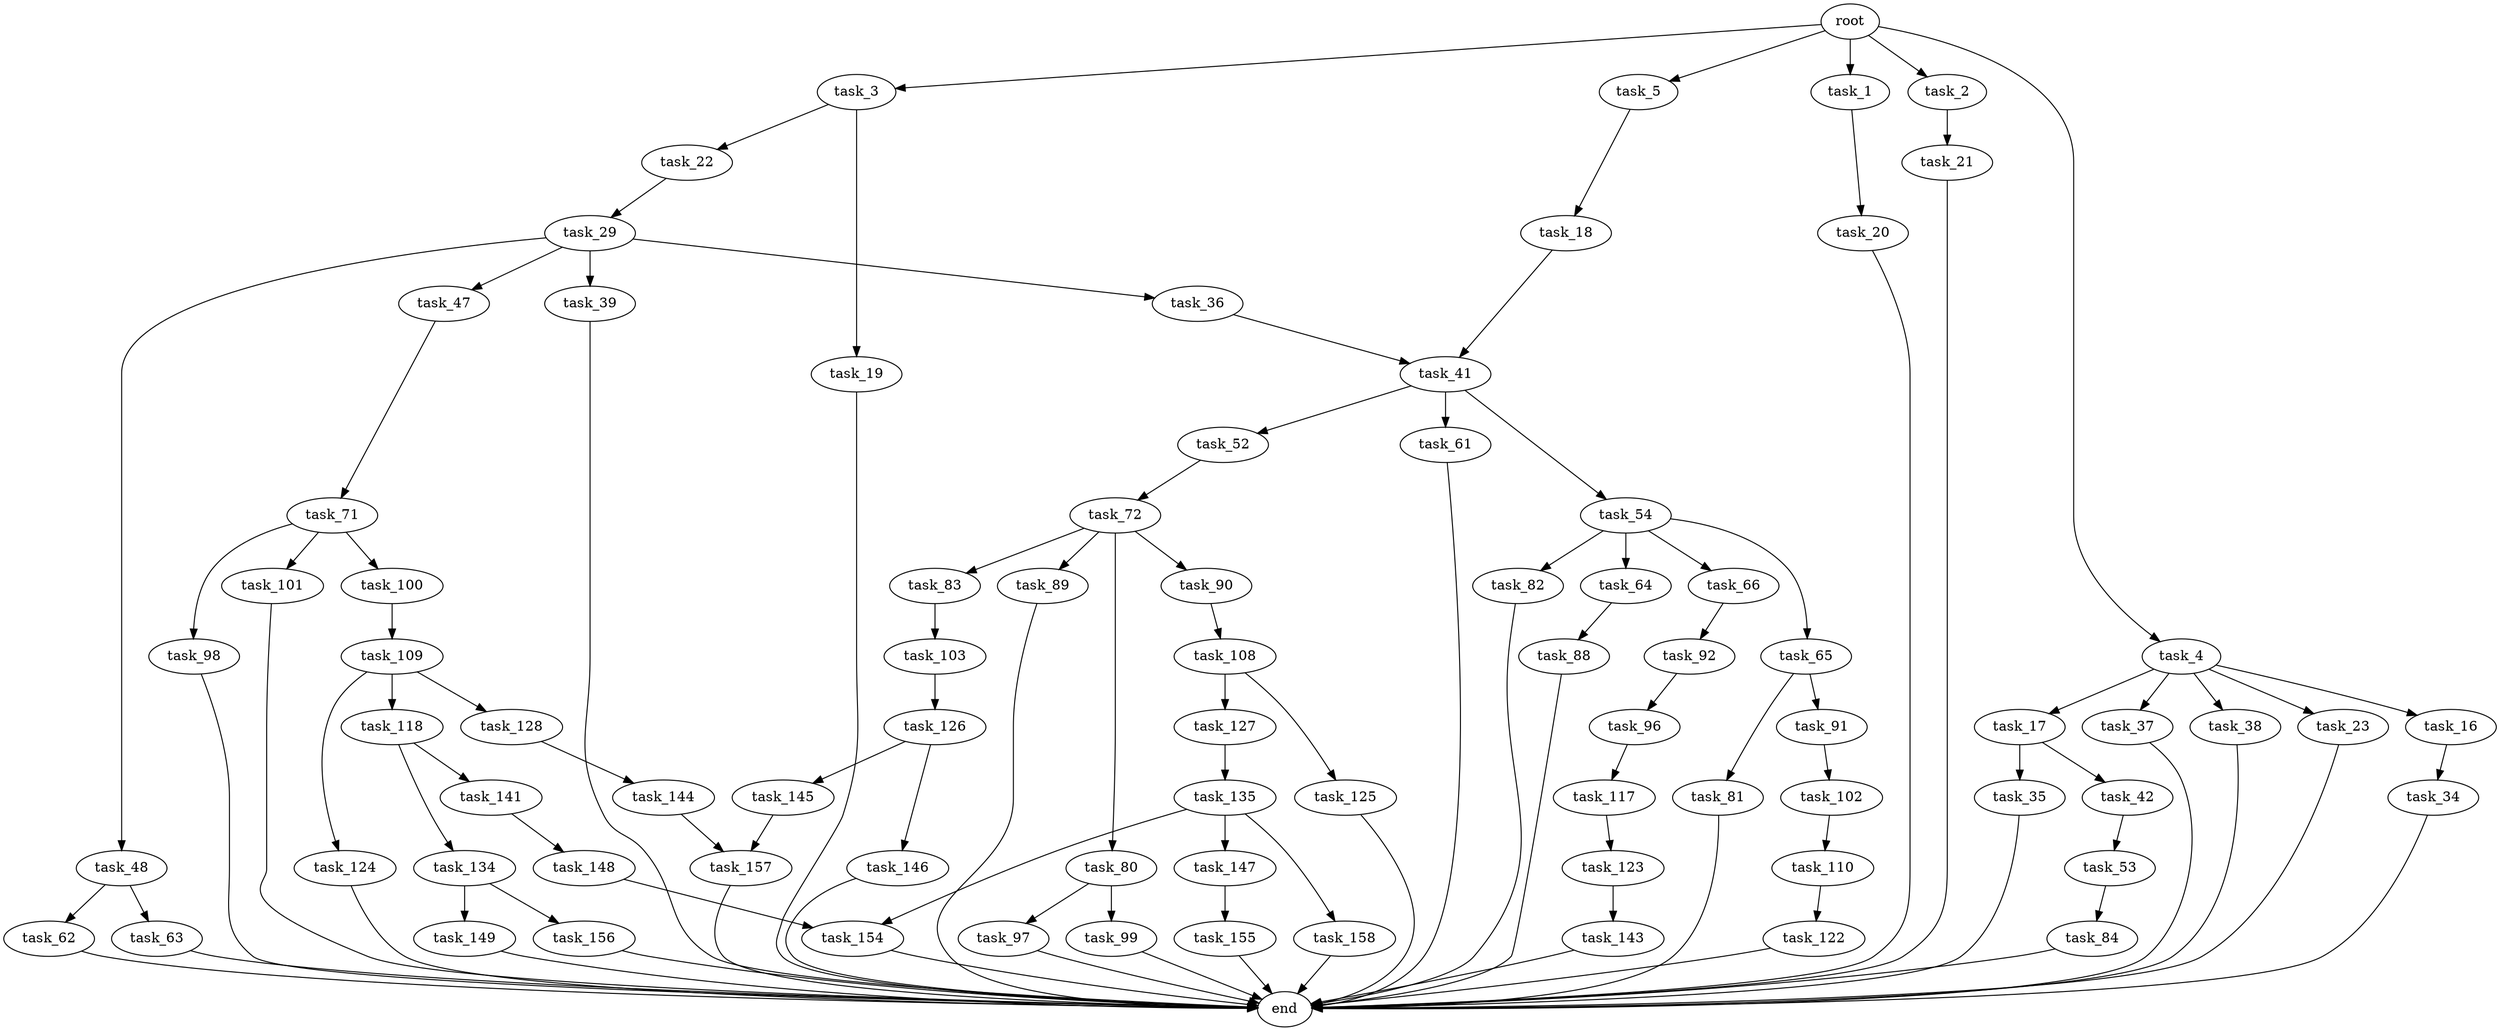 digraph G {
  root [size="0.000000"];
  task_1 [size="32976114760.000000"];
  task_2 [size="700210200.000000"];
  task_3 [size="46588088960.000000"];
  task_4 [size="1037439671784.000000"];
  task_5 [size="10373371280.000000"];
  task_16 [size="62690178136.000000"];
  task_17 [size="1073741824000.000000"];
  task_18 [size="10966936787.000000"];
  task_19 [size="34232416480.000000"];
  task_20 [size="42440893987.000000"];
  task_21 [size="18341701627.000000"];
  task_22 [size="833930684323.000000"];
  task_23 [size="231928233984.000000"];
  task_29 [size="549755813888.000000"];
  task_34 [size="44903858823.000000"];
  task_35 [size="201748512718.000000"];
  task_36 [size="1073741824000.000000"];
  task_37 [size="1130385063.000000"];
  task_38 [size="272629317083.000000"];
  task_39 [size="14677589152.000000"];
  task_41 [size="3276003174.000000"];
  task_42 [size="549755813888.000000"];
  task_47 [size="416845261488.000000"];
  task_48 [size="134217728000.000000"];
  task_52 [size="47606574242.000000"];
  task_53 [size="8589934592.000000"];
  task_54 [size="14827245739.000000"];
  task_61 [size="110199904525.000000"];
  task_62 [size="103212513194.000000"];
  task_63 [size="782757789696.000000"];
  task_64 [size="45378639817.000000"];
  task_65 [size="259052505883.000000"];
  task_66 [size="1501217299.000000"];
  task_71 [size="368293445632.000000"];
  task_72 [size="884470020.000000"];
  task_80 [size="343948716626.000000"];
  task_81 [size="368293445632.000000"];
  task_82 [size="28779047681.000000"];
  task_83 [size="484019857912.000000"];
  task_84 [size="1073741824000.000000"];
  task_88 [size="5859578060.000000"];
  task_89 [size="5183444736.000000"];
  task_90 [size="210887344707.000000"];
  task_91 [size="138834562763.000000"];
  task_92 [size="914050151651.000000"];
  task_96 [size="1430279531.000000"];
  task_97 [size="2036719061.000000"];
  task_98 [size="68719476736.000000"];
  task_99 [size="32426567795.000000"];
  task_100 [size="549755813888.000000"];
  task_101 [size="21025537624.000000"];
  task_102 [size="265367205406.000000"];
  task_103 [size="549755813888.000000"];
  task_108 [size="28991029248.000000"];
  task_109 [size="5655024822.000000"];
  task_110 [size="549755813888.000000"];
  task_117 [size="1073741824000.000000"];
  task_118 [size="68719476736.000000"];
  task_122 [size="898409505067.000000"];
  task_123 [size="6371598326.000000"];
  task_124 [size="68719476736.000000"];
  task_125 [size="4420148790.000000"];
  task_126 [size="549755813888.000000"];
  task_127 [size="348294190993.000000"];
  task_128 [size="63551150726.000000"];
  task_134 [size="31576975455.000000"];
  task_135 [size="782757789696.000000"];
  task_141 [size="575560784801.000000"];
  task_143 [size="68719476736.000000"];
  task_144 [size="93373916196.000000"];
  task_145 [size="134217728000.000000"];
  task_146 [size="68719476736.000000"];
  task_147 [size="755639169321.000000"];
  task_148 [size="6789844651.000000"];
  task_149 [size="458564063044.000000"];
  task_154 [size="24988984490.000000"];
  task_155 [size="98627015290.000000"];
  task_156 [size="32374122635.000000"];
  task_157 [size="3944637425.000000"];
  task_158 [size="3851845273.000000"];
  end [size="0.000000"];

  root -> task_1 [size="1.000000"];
  root -> task_2 [size="1.000000"];
  root -> task_3 [size="1.000000"];
  root -> task_4 [size="1.000000"];
  root -> task_5 [size="1.000000"];
  task_1 -> task_20 [size="33554432.000000"];
  task_2 -> task_21 [size="75497472.000000"];
  task_3 -> task_19 [size="838860800.000000"];
  task_3 -> task_22 [size="838860800.000000"];
  task_4 -> task_16 [size="838860800.000000"];
  task_4 -> task_17 [size="838860800.000000"];
  task_4 -> task_23 [size="838860800.000000"];
  task_4 -> task_37 [size="838860800.000000"];
  task_4 -> task_38 [size="838860800.000000"];
  task_5 -> task_18 [size="209715200.000000"];
  task_16 -> task_34 [size="301989888.000000"];
  task_17 -> task_35 [size="838860800.000000"];
  task_17 -> task_42 [size="838860800.000000"];
  task_18 -> task_41 [size="301989888.000000"];
  task_19 -> end [size="1.000000"];
  task_20 -> end [size="1.000000"];
  task_21 -> end [size="1.000000"];
  task_22 -> task_29 [size="679477248.000000"];
  task_23 -> end [size="1.000000"];
  task_29 -> task_36 [size="536870912.000000"];
  task_29 -> task_39 [size="536870912.000000"];
  task_29 -> task_47 [size="536870912.000000"];
  task_29 -> task_48 [size="536870912.000000"];
  task_34 -> end [size="1.000000"];
  task_35 -> end [size="1.000000"];
  task_36 -> task_41 [size="838860800.000000"];
  task_37 -> end [size="1.000000"];
  task_38 -> end [size="1.000000"];
  task_39 -> end [size="1.000000"];
  task_41 -> task_52 [size="301989888.000000"];
  task_41 -> task_54 [size="301989888.000000"];
  task_41 -> task_61 [size="301989888.000000"];
  task_42 -> task_53 [size="536870912.000000"];
  task_47 -> task_71 [size="411041792.000000"];
  task_48 -> task_62 [size="209715200.000000"];
  task_48 -> task_63 [size="209715200.000000"];
  task_52 -> task_72 [size="838860800.000000"];
  task_53 -> task_84 [size="33554432.000000"];
  task_54 -> task_64 [size="301989888.000000"];
  task_54 -> task_65 [size="301989888.000000"];
  task_54 -> task_66 [size="301989888.000000"];
  task_54 -> task_82 [size="301989888.000000"];
  task_61 -> end [size="1.000000"];
  task_62 -> end [size="1.000000"];
  task_63 -> end [size="1.000000"];
  task_64 -> task_88 [size="75497472.000000"];
  task_65 -> task_81 [size="209715200.000000"];
  task_65 -> task_91 [size="209715200.000000"];
  task_66 -> task_92 [size="33554432.000000"];
  task_71 -> task_98 [size="411041792.000000"];
  task_71 -> task_100 [size="411041792.000000"];
  task_71 -> task_101 [size="411041792.000000"];
  task_72 -> task_80 [size="33554432.000000"];
  task_72 -> task_83 [size="33554432.000000"];
  task_72 -> task_89 [size="33554432.000000"];
  task_72 -> task_90 [size="33554432.000000"];
  task_80 -> task_97 [size="679477248.000000"];
  task_80 -> task_99 [size="679477248.000000"];
  task_81 -> end [size="1.000000"];
  task_82 -> end [size="1.000000"];
  task_83 -> task_103 [size="411041792.000000"];
  task_84 -> end [size="1.000000"];
  task_88 -> end [size="1.000000"];
  task_89 -> end [size="1.000000"];
  task_90 -> task_108 [size="301989888.000000"];
  task_91 -> task_102 [size="209715200.000000"];
  task_92 -> task_96 [size="679477248.000000"];
  task_96 -> task_117 [size="33554432.000000"];
  task_97 -> end [size="1.000000"];
  task_98 -> end [size="1.000000"];
  task_99 -> end [size="1.000000"];
  task_100 -> task_109 [size="536870912.000000"];
  task_101 -> end [size="1.000000"];
  task_102 -> task_110 [size="536870912.000000"];
  task_103 -> task_126 [size="536870912.000000"];
  task_108 -> task_125 [size="75497472.000000"];
  task_108 -> task_127 [size="75497472.000000"];
  task_109 -> task_118 [size="301989888.000000"];
  task_109 -> task_124 [size="301989888.000000"];
  task_109 -> task_128 [size="301989888.000000"];
  task_110 -> task_122 [size="536870912.000000"];
  task_117 -> task_123 [size="838860800.000000"];
  task_118 -> task_134 [size="134217728.000000"];
  task_118 -> task_141 [size="134217728.000000"];
  task_122 -> end [size="1.000000"];
  task_123 -> task_143 [size="134217728.000000"];
  task_124 -> end [size="1.000000"];
  task_125 -> end [size="1.000000"];
  task_126 -> task_145 [size="536870912.000000"];
  task_126 -> task_146 [size="536870912.000000"];
  task_127 -> task_135 [size="301989888.000000"];
  task_128 -> task_144 [size="75497472.000000"];
  task_134 -> task_149 [size="536870912.000000"];
  task_134 -> task_156 [size="536870912.000000"];
  task_135 -> task_147 [size="679477248.000000"];
  task_135 -> task_154 [size="679477248.000000"];
  task_135 -> task_158 [size="679477248.000000"];
  task_141 -> task_148 [size="679477248.000000"];
  task_143 -> end [size="1.000000"];
  task_144 -> task_157 [size="75497472.000000"];
  task_145 -> task_157 [size="209715200.000000"];
  task_146 -> end [size="1.000000"];
  task_147 -> task_155 [size="838860800.000000"];
  task_148 -> task_154 [size="411041792.000000"];
  task_149 -> end [size="1.000000"];
  task_154 -> end [size="1.000000"];
  task_155 -> end [size="1.000000"];
  task_156 -> end [size="1.000000"];
  task_157 -> end [size="1.000000"];
  task_158 -> end [size="1.000000"];
}
